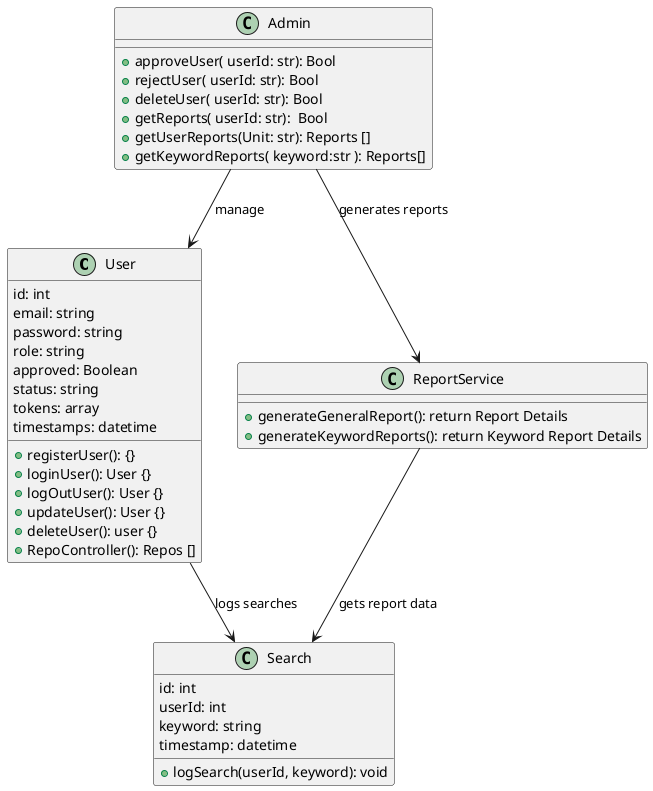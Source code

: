 @startuml
class User {
  id: int
  email: string
  password: string
  role: string
  approved: Boolean
  status: string
  tokens: array
  timestamps: datetime
  +registerUser(): {} 
  +loginUser(): User {}
  +logOutUser(): User {}
  +updateUser(): User {}
  +deleteUser(): user {}
  +RepoController(): Repos []
}
class Admin {
  +approveUser( userId: str): Bool
  +rejectUser( userId: str): Bool
  +deleteUser( userId: str): Bool
  +getReports( userId: str):  Bool
  +getUserReports(Unit: str): Reports []
  +getKeywordReports( keyword:str ): Reports[]
}

class Search {
  id: int
  userId: int
  keyword: string
  timestamp: datetime
  +logSearch(userId, keyword): void
}

class ReportService {
  +generateGeneralReport(): return Report Details
  +generateKeywordReports(): return Keyword Report Details
}

User --> Search : logs searches
Admin --> ReportService : generates reports
ReportService --> Search : gets report data
Admin --> User : manage
@enduml